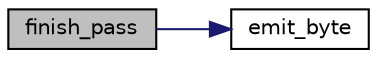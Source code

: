 digraph "finish_pass"
{
 // LATEX_PDF_SIZE
  bgcolor="transparent";
  edge [fontname="Helvetica",fontsize="10",labelfontname="Helvetica",labelfontsize="10"];
  node [fontname="Helvetica",fontsize="10",shape=record];
  rankdir="LR";
  Node97 [label="finish_pass",height=0.2,width=0.4,color="black", fillcolor="grey75", style="filled", fontcolor="black",tooltip=" "];
  Node97 -> Node98 [color="midnightblue",fontsize="10",style="solid",fontname="Helvetica"];
  Node98 [label="emit_byte",height=0.2,width=0.4,color="black",URL="$jcarith_8c.html#ad249512cd18c00414c548a977a75a8f1",tooltip=" "];
}
